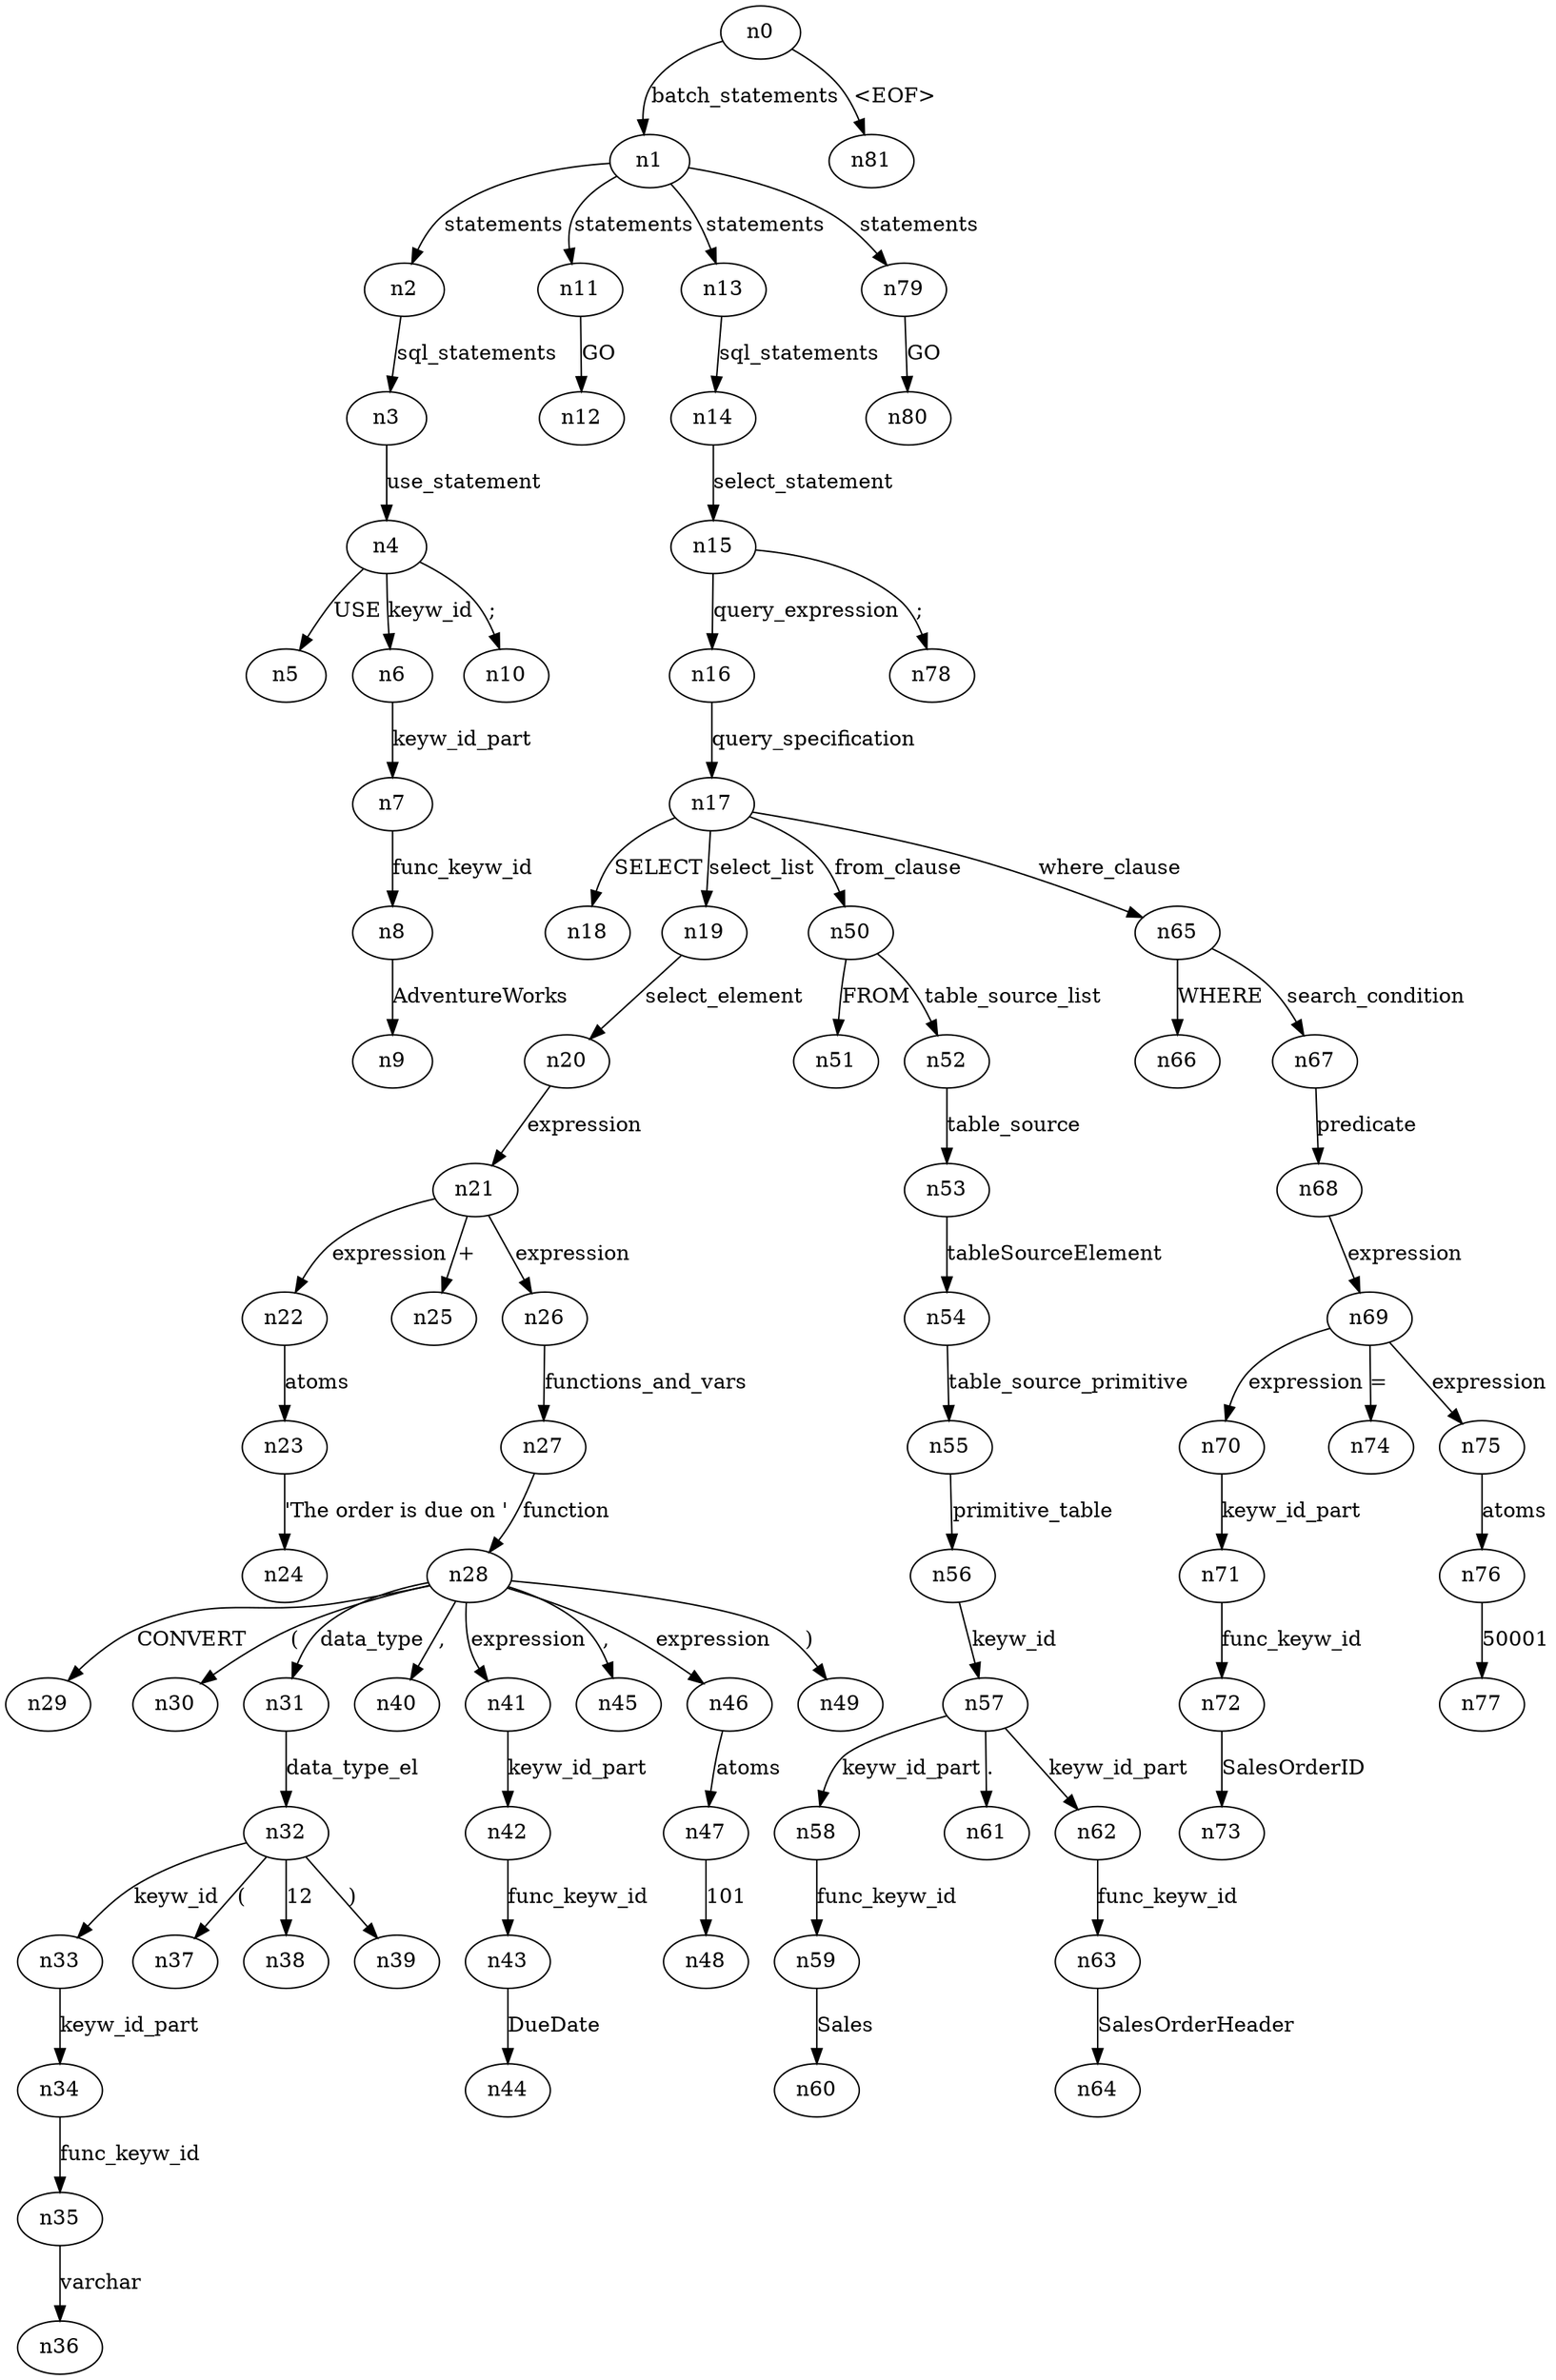 digraph ParseTree {
  n0 -> n1 [label="batch_statements"];
  n1 -> n2 [label="statements"];
  n2 -> n3 [label="sql_statements"];
  n3 -> n4 [label="use_statement"];
  n4 -> n5 [label="USE"];
  n4 -> n6 [label="keyw_id"];
  n6 -> n7 [label="keyw_id_part"];
  n7 -> n8 [label="func_keyw_id"];
  n8 -> n9 [label="AdventureWorks"];
  n4 -> n10 [label=";"];
  n1 -> n11 [label="statements"];
  n11 -> n12 [label="GO"];
  n1 -> n13 [label="statements"];
  n13 -> n14 [label="sql_statements"];
  n14 -> n15 [label="select_statement"];
  n15 -> n16 [label="query_expression"];
  n16 -> n17 [label="query_specification"];
  n17 -> n18 [label="SELECT"];
  n17 -> n19 [label="select_list"];
  n19 -> n20 [label="select_element"];
  n20 -> n21 [label="expression"];
  n21 -> n22 [label="expression"];
  n22 -> n23 [label="atoms"];
  n23 -> n24 [label="'The order is due on '"];
  n21 -> n25 [label="+"];
  n21 -> n26 [label="expression"];
  n26 -> n27 [label="functions_and_vars"];
  n27 -> n28 [label="function"];
  n28 -> n29 [label="CONVERT"];
  n28 -> n30 [label="("];
  n28 -> n31 [label="data_type"];
  n31 -> n32 [label="data_type_el"];
  n32 -> n33 [label="keyw_id"];
  n33 -> n34 [label="keyw_id_part"];
  n34 -> n35 [label="func_keyw_id"];
  n35 -> n36 [label="varchar"];
  n32 -> n37 [label="("];
  n32 -> n38 [label="12"];
  n32 -> n39 [label=")"];
  n28 -> n40 [label=","];
  n28 -> n41 [label="expression"];
  n41 -> n42 [label="keyw_id_part"];
  n42 -> n43 [label="func_keyw_id"];
  n43 -> n44 [label="DueDate"];
  n28 -> n45 [label=","];
  n28 -> n46 [label="expression"];
  n46 -> n47 [label="atoms"];
  n47 -> n48 [label="101"];
  n28 -> n49 [label=")"];
  n17 -> n50 [label="from_clause"];
  n50 -> n51 [label="FROM"];
  n50 -> n52 [label="table_source_list"];
  n52 -> n53 [label="table_source"];
  n53 -> n54 [label="tableSourceElement"];
  n54 -> n55 [label="table_source_primitive"];
  n55 -> n56 [label="primitive_table"];
  n56 -> n57 [label="keyw_id"];
  n57 -> n58 [label="keyw_id_part"];
  n58 -> n59 [label="func_keyw_id"];
  n59 -> n60 [label="Sales"];
  n57 -> n61 [label="."];
  n57 -> n62 [label="keyw_id_part"];
  n62 -> n63 [label="func_keyw_id"];
  n63 -> n64 [label="SalesOrderHeader"];
  n17 -> n65 [label="where_clause"];
  n65 -> n66 [label="WHERE"];
  n65 -> n67 [label="search_condition"];
  n67 -> n68 [label="predicate"];
  n68 -> n69 [label="expression"];
  n69 -> n70 [label="expression"];
  n70 -> n71 [label="keyw_id_part"];
  n71 -> n72 [label="func_keyw_id"];
  n72 -> n73 [label="SalesOrderID"];
  n69 -> n74 [label="="];
  n69 -> n75 [label="expression"];
  n75 -> n76 [label="atoms"];
  n76 -> n77 [label="50001"];
  n15 -> n78 [label=";"];
  n1 -> n79 [label="statements"];
  n79 -> n80 [label="GO"];
  n0 -> n81 [label="<EOF>"];
}